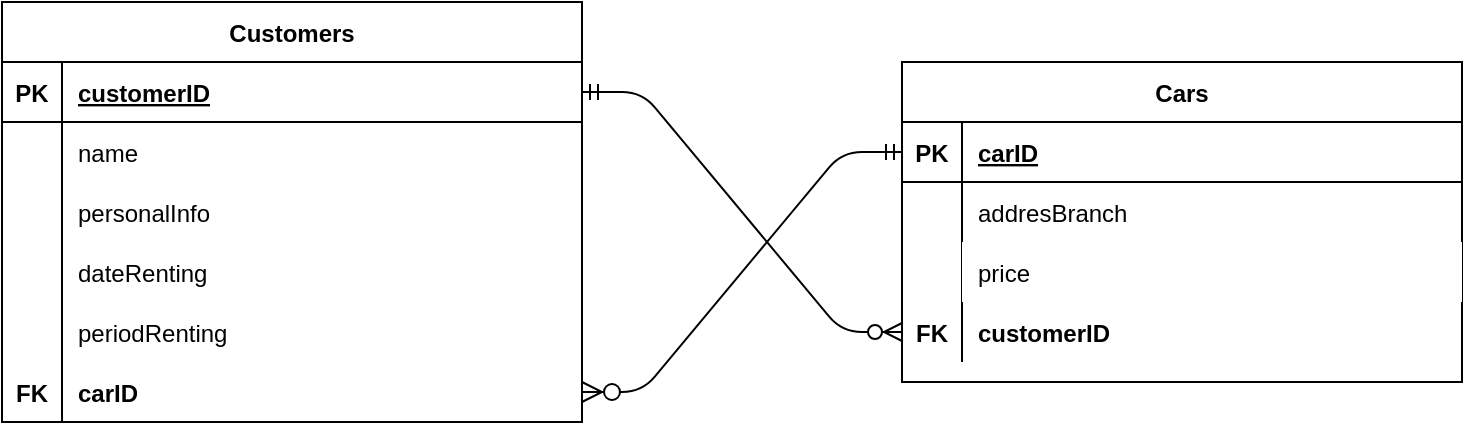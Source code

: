 <mxfile version="14.8.3" type="github">
  <diagram id="R2lEEEUBdFMjLlhIrx00" name="Page-1">
    <mxGraphModel dx="868" dy="462" grid="1" gridSize="10" guides="1" tooltips="1" connect="1" arrows="1" fold="1" page="1" pageScale="1" pageWidth="850" pageHeight="1100" math="0" shadow="0" extFonts="Permanent Marker^https://fonts.googleapis.com/css?family=Permanent+Marker">
      <root>
        <mxCell id="0" />
        <mxCell id="1" parent="0" />
        <mxCell id="SzC2NtrYhMyB26FWn1-i-2" value="Customers" style="shape=table;startSize=30;container=1;collapsible=1;childLayout=tableLayout;fixedRows=1;rowLines=0;fontStyle=1;align=center;resizeLast=1;" vertex="1" parent="1">
          <mxGeometry x="60" y="60" width="290" height="210" as="geometry" />
        </mxCell>
        <mxCell id="SzC2NtrYhMyB26FWn1-i-3" value="" style="shape=partialRectangle;collapsible=0;dropTarget=0;pointerEvents=0;fillColor=none;top=0;left=0;bottom=1;right=0;points=[[0,0.5],[1,0.5]];portConstraint=eastwest;" vertex="1" parent="SzC2NtrYhMyB26FWn1-i-2">
          <mxGeometry y="30" width="290" height="30" as="geometry" />
        </mxCell>
        <mxCell id="SzC2NtrYhMyB26FWn1-i-4" value="PK" style="shape=partialRectangle;connectable=0;fillColor=none;top=0;left=0;bottom=0;right=0;fontStyle=1;overflow=hidden;" vertex="1" parent="SzC2NtrYhMyB26FWn1-i-3">
          <mxGeometry width="30" height="30" as="geometry" />
        </mxCell>
        <mxCell id="SzC2NtrYhMyB26FWn1-i-5" value="customerID" style="shape=partialRectangle;connectable=0;fillColor=none;top=0;left=0;bottom=0;right=0;align=left;spacingLeft=6;fontStyle=5;overflow=hidden;" vertex="1" parent="SzC2NtrYhMyB26FWn1-i-3">
          <mxGeometry x="30" width="260" height="30" as="geometry" />
        </mxCell>
        <mxCell id="SzC2NtrYhMyB26FWn1-i-6" value="" style="shape=partialRectangle;collapsible=0;dropTarget=0;pointerEvents=0;fillColor=none;top=0;left=0;bottom=0;right=0;points=[[0,0.5],[1,0.5]];portConstraint=eastwest;" vertex="1" parent="SzC2NtrYhMyB26FWn1-i-2">
          <mxGeometry y="60" width="290" height="30" as="geometry" />
        </mxCell>
        <mxCell id="SzC2NtrYhMyB26FWn1-i-7" value="" style="shape=partialRectangle;connectable=0;fillColor=none;top=0;left=0;bottom=0;right=0;editable=1;overflow=hidden;" vertex="1" parent="SzC2NtrYhMyB26FWn1-i-6">
          <mxGeometry width="30" height="30" as="geometry" />
        </mxCell>
        <mxCell id="SzC2NtrYhMyB26FWn1-i-8" value="name" style="shape=partialRectangle;connectable=0;fillColor=none;top=0;left=0;bottom=0;right=0;align=left;spacingLeft=6;overflow=hidden;" vertex="1" parent="SzC2NtrYhMyB26FWn1-i-6">
          <mxGeometry x="30" width="260" height="30" as="geometry" />
        </mxCell>
        <mxCell id="SzC2NtrYhMyB26FWn1-i-9" value="" style="shape=partialRectangle;collapsible=0;dropTarget=0;pointerEvents=0;fillColor=none;top=0;left=0;bottom=0;right=0;points=[[0,0.5],[1,0.5]];portConstraint=eastwest;" vertex="1" parent="SzC2NtrYhMyB26FWn1-i-2">
          <mxGeometry y="90" width="290" height="30" as="geometry" />
        </mxCell>
        <mxCell id="SzC2NtrYhMyB26FWn1-i-10" value="" style="shape=partialRectangle;connectable=0;fillColor=none;top=0;left=0;bottom=0;right=0;editable=1;overflow=hidden;" vertex="1" parent="SzC2NtrYhMyB26FWn1-i-9">
          <mxGeometry width="30" height="30" as="geometry" />
        </mxCell>
        <mxCell id="SzC2NtrYhMyB26FWn1-i-11" value="personalInfo" style="shape=partialRectangle;connectable=0;fillColor=none;top=0;left=0;bottom=0;right=0;align=left;spacingLeft=6;overflow=hidden;" vertex="1" parent="SzC2NtrYhMyB26FWn1-i-9">
          <mxGeometry x="30" width="260" height="30" as="geometry" />
        </mxCell>
        <mxCell id="SzC2NtrYhMyB26FWn1-i-12" value="" style="shape=partialRectangle;collapsible=0;dropTarget=0;pointerEvents=0;fillColor=none;top=0;left=0;bottom=0;right=0;points=[[0,0.5],[1,0.5]];portConstraint=eastwest;" vertex="1" parent="SzC2NtrYhMyB26FWn1-i-2">
          <mxGeometry y="120" width="290" height="30" as="geometry" />
        </mxCell>
        <mxCell id="SzC2NtrYhMyB26FWn1-i-13" value="" style="shape=partialRectangle;connectable=0;fillColor=none;top=0;left=0;bottom=0;right=0;editable=1;overflow=hidden;" vertex="1" parent="SzC2NtrYhMyB26FWn1-i-12">
          <mxGeometry width="30" height="30" as="geometry" />
        </mxCell>
        <mxCell id="SzC2NtrYhMyB26FWn1-i-14" value="dateRenting" style="shape=partialRectangle;connectable=0;fillColor=none;top=0;left=0;bottom=0;right=0;align=left;spacingLeft=6;overflow=hidden;" vertex="1" parent="SzC2NtrYhMyB26FWn1-i-12">
          <mxGeometry x="30" width="260" height="30" as="geometry" />
        </mxCell>
        <mxCell id="SzC2NtrYhMyB26FWn1-i-15" value="" style="shape=partialRectangle;collapsible=0;dropTarget=0;pointerEvents=0;fillColor=none;top=0;left=0;bottom=0;right=0;points=[[0,0.5],[1,0.5]];portConstraint=eastwest;" vertex="1" parent="SzC2NtrYhMyB26FWn1-i-2">
          <mxGeometry y="150" width="290" height="30" as="geometry" />
        </mxCell>
        <mxCell id="SzC2NtrYhMyB26FWn1-i-16" value="" style="shape=partialRectangle;connectable=0;fillColor=none;top=0;left=0;bottom=0;right=0;editable=1;overflow=hidden;" vertex="1" parent="SzC2NtrYhMyB26FWn1-i-15">
          <mxGeometry width="30" height="30" as="geometry" />
        </mxCell>
        <mxCell id="SzC2NtrYhMyB26FWn1-i-17" value="periodRenting" style="shape=partialRectangle;connectable=0;fillColor=none;top=0;left=0;bottom=0;right=0;align=left;spacingLeft=6;overflow=hidden;" vertex="1" parent="SzC2NtrYhMyB26FWn1-i-15">
          <mxGeometry x="30" width="260" height="30" as="geometry" />
        </mxCell>
        <mxCell id="SzC2NtrYhMyB26FWn1-i-47" value="" style="shape=partialRectangle;collapsible=0;dropTarget=0;pointerEvents=0;fillColor=none;top=0;left=0;bottom=0;right=0;points=[[0,0.5],[1,0.5]];portConstraint=eastwest;" vertex="1" parent="SzC2NtrYhMyB26FWn1-i-2">
          <mxGeometry y="180" width="290" height="30" as="geometry" />
        </mxCell>
        <mxCell id="SzC2NtrYhMyB26FWn1-i-48" value="FK" style="shape=partialRectangle;connectable=0;fillColor=none;top=0;left=0;bottom=0;right=0;editable=1;overflow=hidden;fontStyle=1" vertex="1" parent="SzC2NtrYhMyB26FWn1-i-47">
          <mxGeometry width="30" height="30" as="geometry" />
        </mxCell>
        <mxCell id="SzC2NtrYhMyB26FWn1-i-49" value="carID" style="shape=partialRectangle;connectable=0;fillColor=none;top=0;left=0;bottom=0;right=0;align=left;spacingLeft=6;overflow=hidden;fontStyle=1" vertex="1" parent="SzC2NtrYhMyB26FWn1-i-47">
          <mxGeometry x="30" width="260" height="30" as="geometry" />
        </mxCell>
        <mxCell id="SzC2NtrYhMyB26FWn1-i-18" value="Cars" style="shape=table;startSize=30;container=1;collapsible=1;childLayout=tableLayout;fixedRows=1;rowLines=0;fontStyle=1;align=center;resizeLast=1;" vertex="1" parent="1">
          <mxGeometry x="510" y="90" width="280" height="160" as="geometry" />
        </mxCell>
        <mxCell id="SzC2NtrYhMyB26FWn1-i-19" value="" style="shape=partialRectangle;collapsible=0;dropTarget=0;pointerEvents=0;fillColor=none;top=0;left=0;bottom=1;right=0;points=[[0,0.5],[1,0.5]];portConstraint=eastwest;" vertex="1" parent="SzC2NtrYhMyB26FWn1-i-18">
          <mxGeometry y="30" width="280" height="30" as="geometry" />
        </mxCell>
        <mxCell id="SzC2NtrYhMyB26FWn1-i-20" value="PK" style="shape=partialRectangle;connectable=0;fillColor=none;top=0;left=0;bottom=0;right=0;fontStyle=1;overflow=hidden;" vertex="1" parent="SzC2NtrYhMyB26FWn1-i-19">
          <mxGeometry width="30" height="30" as="geometry" />
        </mxCell>
        <mxCell id="SzC2NtrYhMyB26FWn1-i-21" value="carID" style="shape=partialRectangle;connectable=0;fillColor=none;top=0;left=0;bottom=0;right=0;align=left;spacingLeft=6;fontStyle=5;overflow=hidden;" vertex="1" parent="SzC2NtrYhMyB26FWn1-i-19">
          <mxGeometry x="30" width="250" height="30" as="geometry" />
        </mxCell>
        <mxCell id="SzC2NtrYhMyB26FWn1-i-22" value="" style="shape=partialRectangle;collapsible=0;dropTarget=0;pointerEvents=0;fillColor=none;top=0;left=0;bottom=0;right=0;points=[[0,0.5],[1,0.5]];portConstraint=eastwest;" vertex="1" parent="SzC2NtrYhMyB26FWn1-i-18">
          <mxGeometry y="60" width="280" height="30" as="geometry" />
        </mxCell>
        <mxCell id="SzC2NtrYhMyB26FWn1-i-23" value="" style="shape=partialRectangle;connectable=0;fillColor=none;top=0;left=0;bottom=0;right=0;editable=1;overflow=hidden;" vertex="1" parent="SzC2NtrYhMyB26FWn1-i-22">
          <mxGeometry width="30" height="30" as="geometry" />
        </mxCell>
        <mxCell id="SzC2NtrYhMyB26FWn1-i-24" value="addresBranch" style="shape=partialRectangle;connectable=0;fillColor=none;top=0;left=0;bottom=0;right=0;align=left;spacingLeft=6;overflow=hidden;" vertex="1" parent="SzC2NtrYhMyB26FWn1-i-22">
          <mxGeometry x="30" width="250" height="30" as="geometry" />
        </mxCell>
        <mxCell id="SzC2NtrYhMyB26FWn1-i-25" value="" style="shape=partialRectangle;collapsible=0;dropTarget=0;pointerEvents=0;fillColor=none;top=0;left=0;bottom=0;right=0;points=[[0,0.5],[1,0.5]];portConstraint=eastwest;" vertex="1" parent="SzC2NtrYhMyB26FWn1-i-18">
          <mxGeometry y="90" width="280" height="30" as="geometry" />
        </mxCell>
        <mxCell id="SzC2NtrYhMyB26FWn1-i-26" value="" style="shape=partialRectangle;connectable=0;fillColor=none;top=0;left=0;bottom=0;right=0;editable=1;overflow=hidden;" vertex="1" parent="SzC2NtrYhMyB26FWn1-i-25">
          <mxGeometry width="30" height="30" as="geometry" />
        </mxCell>
        <mxCell id="SzC2NtrYhMyB26FWn1-i-27" value="price" style="shape=partialRectangle;connectable=0;top=0;left=0;bottom=0;right=0;align=left;spacingLeft=6;overflow=hidden;" vertex="1" parent="SzC2NtrYhMyB26FWn1-i-25">
          <mxGeometry x="30" width="250" height="30" as="geometry" />
        </mxCell>
        <mxCell id="SzC2NtrYhMyB26FWn1-i-28" value="" style="shape=partialRectangle;collapsible=0;dropTarget=0;pointerEvents=0;fillColor=none;top=0;left=0;bottom=0;right=0;points=[[0,0.5],[1,0.5]];portConstraint=eastwest;" vertex="1" parent="SzC2NtrYhMyB26FWn1-i-18">
          <mxGeometry y="120" width="280" height="30" as="geometry" />
        </mxCell>
        <mxCell id="SzC2NtrYhMyB26FWn1-i-29" value="FK" style="shape=partialRectangle;connectable=0;fillColor=none;top=0;left=0;bottom=0;right=0;editable=1;overflow=hidden;fontStyle=1" vertex="1" parent="SzC2NtrYhMyB26FWn1-i-28">
          <mxGeometry width="30" height="30" as="geometry" />
        </mxCell>
        <mxCell id="SzC2NtrYhMyB26FWn1-i-30" value="customerID" style="shape=partialRectangle;connectable=0;fillColor=none;top=0;left=0;bottom=0;right=0;align=left;spacingLeft=6;overflow=hidden;fontStyle=1" vertex="1" parent="SzC2NtrYhMyB26FWn1-i-28">
          <mxGeometry x="30" width="250" height="30" as="geometry" />
        </mxCell>
        <mxCell id="SzC2NtrYhMyB26FWn1-i-50" value="" style="edgeStyle=entityRelationEdgeStyle;fontSize=12;html=1;endArrow=ERzeroToMany;startArrow=ERmandOne;exitX=1;exitY=0.5;exitDx=0;exitDy=0;entryX=0;entryY=0.5;entryDx=0;entryDy=0;endSize=7;" edge="1" parent="1" source="SzC2NtrYhMyB26FWn1-i-3" target="SzC2NtrYhMyB26FWn1-i-28">
          <mxGeometry width="100" height="100" relative="1" as="geometry">
            <mxPoint x="340" y="110" as="sourcePoint" />
            <mxPoint x="530" y="100" as="targetPoint" />
          </mxGeometry>
        </mxCell>
        <mxCell id="SzC2NtrYhMyB26FWn1-i-52" value="" style="edgeStyle=entityRelationEdgeStyle;fontSize=12;html=1;endArrow=ERzeroToMany;startArrow=ERmandOne;entryX=1;entryY=0.5;entryDx=0;entryDy=0;exitX=0;exitY=0.5;exitDx=0;exitDy=0;endSize=8;" edge="1" parent="1" source="SzC2NtrYhMyB26FWn1-i-19" target="SzC2NtrYhMyB26FWn1-i-47">
          <mxGeometry width="100" height="100" relative="1" as="geometry">
            <mxPoint x="430" y="120" as="sourcePoint" />
            <mxPoint x="550" y="360" as="targetPoint" />
          </mxGeometry>
        </mxCell>
      </root>
    </mxGraphModel>
  </diagram>
</mxfile>
